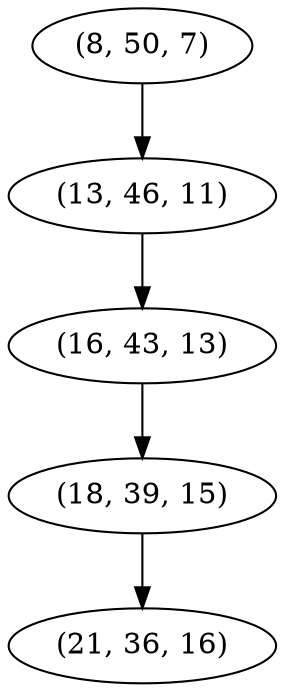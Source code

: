 digraph tree {
    "(8, 50, 7)";
    "(13, 46, 11)";
    "(16, 43, 13)";
    "(18, 39, 15)";
    "(21, 36, 16)";
    "(8, 50, 7)" -> "(13, 46, 11)";
    "(13, 46, 11)" -> "(16, 43, 13)";
    "(16, 43, 13)" -> "(18, 39, 15)";
    "(18, 39, 15)" -> "(21, 36, 16)";
}
